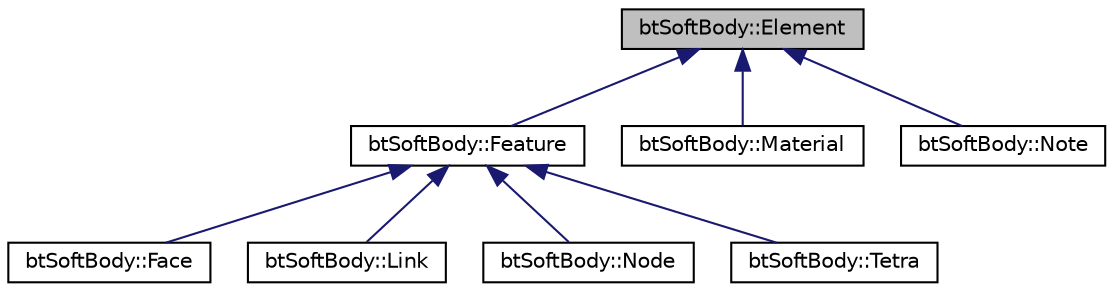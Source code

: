digraph "btSoftBody::Element"
{
  edge [fontname="Helvetica",fontsize="10",labelfontname="Helvetica",labelfontsize="10"];
  node [fontname="Helvetica",fontsize="10",shape=record];
  Node1 [label="btSoftBody::Element",height=0.2,width=0.4,color="black", fillcolor="grey75", style="filled", fontcolor="black"];
  Node1 -> Node2 [dir="back",color="midnightblue",fontsize="10",style="solid",fontname="Helvetica"];
  Node2 [label="btSoftBody::Feature",height=0.2,width=0.4,color="black", fillcolor="white", style="filled",URL="$structbt_soft_body_1_1_feature.html"];
  Node2 -> Node3 [dir="back",color="midnightblue",fontsize="10",style="solid",fontname="Helvetica"];
  Node3 [label="btSoftBody::Face",height=0.2,width=0.4,color="black", fillcolor="white", style="filled",URL="$structbt_soft_body_1_1_face.html"];
  Node2 -> Node4 [dir="back",color="midnightblue",fontsize="10",style="solid",fontname="Helvetica"];
  Node4 [label="btSoftBody::Link",height=0.2,width=0.4,color="black", fillcolor="white", style="filled",URL="$structbt_soft_body_1_1_link.html"];
  Node2 -> Node5 [dir="back",color="midnightblue",fontsize="10",style="solid",fontname="Helvetica"];
  Node5 [label="btSoftBody::Node",height=0.2,width=0.4,color="black", fillcolor="white", style="filled",URL="$structbt_soft_body_1_1_node.html"];
  Node2 -> Node6 [dir="back",color="midnightblue",fontsize="10",style="solid",fontname="Helvetica"];
  Node6 [label="btSoftBody::Tetra",height=0.2,width=0.4,color="black", fillcolor="white", style="filled",URL="$structbt_soft_body_1_1_tetra.html"];
  Node1 -> Node7 [dir="back",color="midnightblue",fontsize="10",style="solid",fontname="Helvetica"];
  Node7 [label="btSoftBody::Material",height=0.2,width=0.4,color="black", fillcolor="white", style="filled",URL="$structbt_soft_body_1_1_material.html"];
  Node1 -> Node8 [dir="back",color="midnightblue",fontsize="10",style="solid",fontname="Helvetica"];
  Node8 [label="btSoftBody::Note",height=0.2,width=0.4,color="black", fillcolor="white", style="filled",URL="$structbt_soft_body_1_1_note.html"];
}
